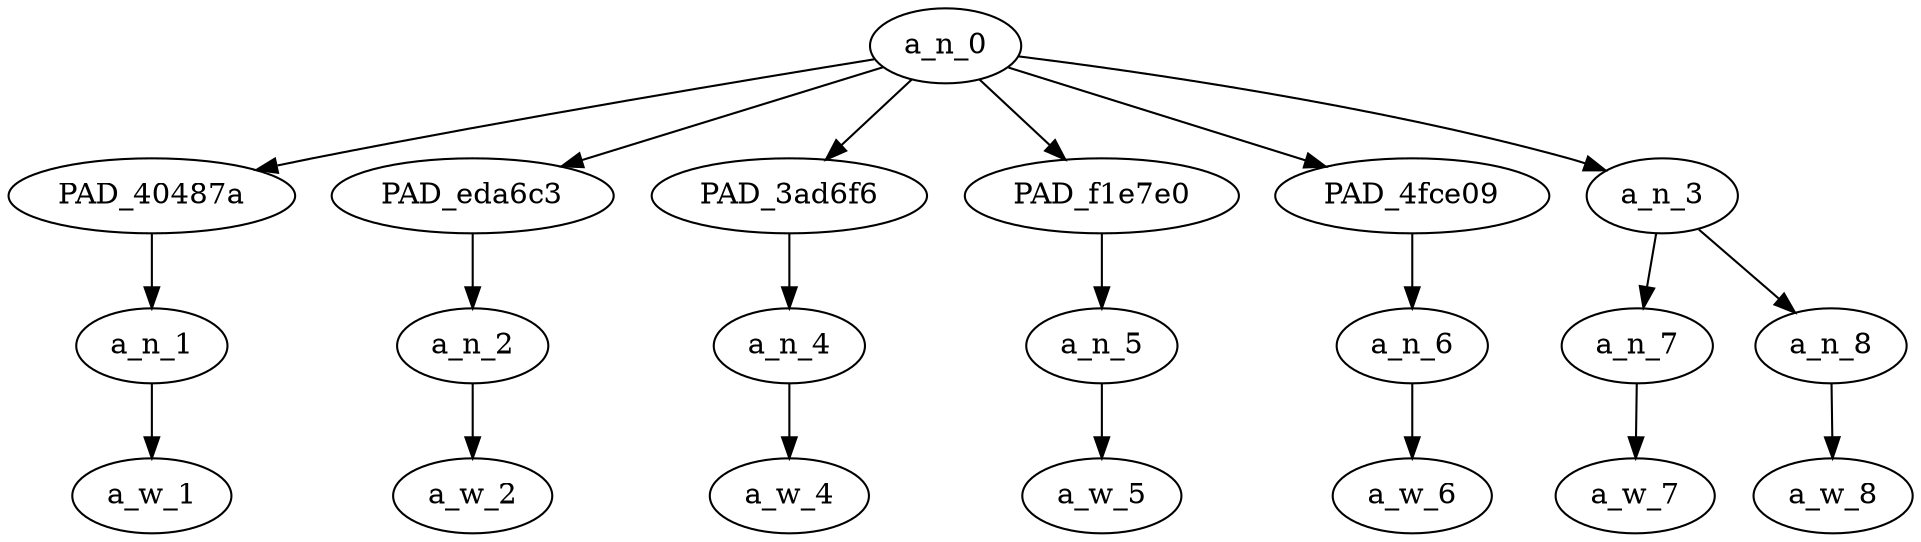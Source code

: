 strict digraph "" {
	a_n_0	[div_dir=1,
		index=0,
		level=3,
		pos="3.0833333333333335,3!",
		text_span="[0, 1, 2, 3, 4, 5, 6]",
		value=0.99999998];
	PAD_40487a	[div_dir=1,
		index=0,
		level=2,
		pos="0.0,2!",
		text_span="[0]",
		value=0.08933396];
	a_n_0 -> PAD_40487a;
	PAD_eda6c3	[div_dir=1,
		index=1,
		level=2,
		pos="1.0,2!",
		text_span="[1]",
		value=0.09628728];
	a_n_0 -> PAD_eda6c3;
	PAD_3ad6f6	[div_dir=1,
		index=3,
		level=2,
		pos="4.0,2!",
		text_span="[4]",
		value=0.06199896];
	a_n_0 -> PAD_3ad6f6;
	PAD_f1e7e0	[div_dir=1,
		index=4,
		level=2,
		pos="5.0,2!",
		text_span="[5]",
		value=0.08739033];
	a_n_0 -> PAD_f1e7e0;
	PAD_4fce09	[div_dir=-1,
		index=5,
		level=2,
		pos="6.0,2!",
		text_span="[6]",
		value=0.07978863];
	a_n_0 -> PAD_4fce09;
	a_n_3	[div_dir=1,
		index=2,
		level=2,
		pos="2.5,2!",
		text_span="[2, 3]",
		value=0.58466386];
	a_n_0 -> a_n_3;
	a_n_1	[div_dir=1,
		index=0,
		level=1,
		pos="0.0,1!",
		text_span="[0]",
		value=0.08933396];
	PAD_40487a -> a_n_1;
	a_w_1	[div_dir=0,
		index=0,
		level=0,
		pos="0,0!",
		text_span="[0]",
		value=teen];
	a_n_1 -> a_w_1;
	a_n_2	[div_dir=1,
		index=1,
		level=1,
		pos="1.0,1!",
		text_span="[1]",
		value=0.09628728];
	PAD_eda6c3 -> a_n_2;
	a_w_2	[div_dir=0,
		index=1,
		level=0,
		pos="1,0!",
		text_span="[1]",
		value=choice];
	a_n_2 -> a_w_2;
	a_n_4	[div_dir=1,
		index=4,
		level=1,
		pos="4.0,1!",
		text_span="[4]",
		value=0.06199896];
	PAD_3ad6f6 -> a_n_4;
	a_w_4	[div_dir=0,
		index=4,
		level=0,
		pos="4,0!",
		text_span="[4]",
		value=international];
	a_n_4 -> a_w_4;
	a_n_5	[div_dir=1,
		index=5,
		level=1,
		pos="5.0,1!",
		text_span="[5]",
		value=0.08739033];
	PAD_f1e7e0 -> a_n_5;
	a_w_5	[div_dir=0,
		index=5,
		level=0,
		pos="5,0!",
		text_span="[5]",
		value=artist];
	a_n_5 -> a_w_5;
	a_n_6	[div_dir=-1,
		index=6,
		level=1,
		pos="6.0,1!",
		text_span="[6]",
		value=0.07978863];
	PAD_4fce09 -> a_n_6;
	a_w_6	[div_dir=0,
		index=6,
		level=0,
		pos="6,0!",
		text_span="[6]",
		value="<user>"];
	a_n_6 -> a_w_6;
	a_n_7	[div_dir=1,
		index=2,
		level=1,
		pos="2.0,1!",
		text_span="[2]",
		value=0.50219541];
	a_n_3 -> a_n_7;
	a_n_8	[div_dir=1,
		index=3,
		level=1,
		pos="3.0,1!",
		text_span="[3]",
		value=0.08209032];
	a_n_3 -> a_n_8;
	a_w_7	[div_dir=0,
		index=2,
		level=0,
		pos="2,0!",
		text_span="[2]",
		value=blackpink];
	a_n_7 -> a_w_7;
	a_w_8	[div_dir=0,
		index=3,
		level=0,
		pos="3,0!",
		text_span="[3]",
		value=choice1];
	a_n_8 -> a_w_8;
}
